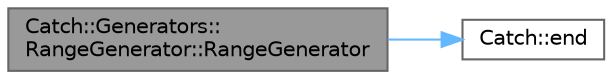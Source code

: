digraph "Catch::Generators::RangeGenerator::RangeGenerator"
{
 // LATEX_PDF_SIZE
  bgcolor="transparent";
  edge [fontname=Helvetica,fontsize=10,labelfontname=Helvetica,labelfontsize=10];
  node [fontname=Helvetica,fontsize=10,shape=box,height=0.2,width=0.4];
  rankdir="LR";
  Node1 [id="Node000001",label="Catch::Generators::\lRangeGenerator::RangeGenerator",height=0.2,width=0.4,color="gray40", fillcolor="grey60", style="filled", fontcolor="black",tooltip=" "];
  Node1 -> Node2 [id="edge2_Node000001_Node000002",color="steelblue1",style="solid",tooltip=" "];
  Node2 [id="Node000002",label="Catch::end",height=0.2,width=0.4,color="grey40", fillcolor="white", style="filled",URL="$namespace_catch.html#a35f71a4c49ddf38bb590177e3a4b2598",tooltip=" "];
}
